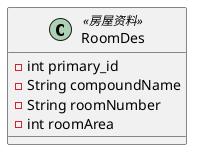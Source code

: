 @startuml
class RoomDes<<房屋资料>>{
- int primary_id
    -String compoundName
    -String roomNumber
    -int roomArea
}
@enduml